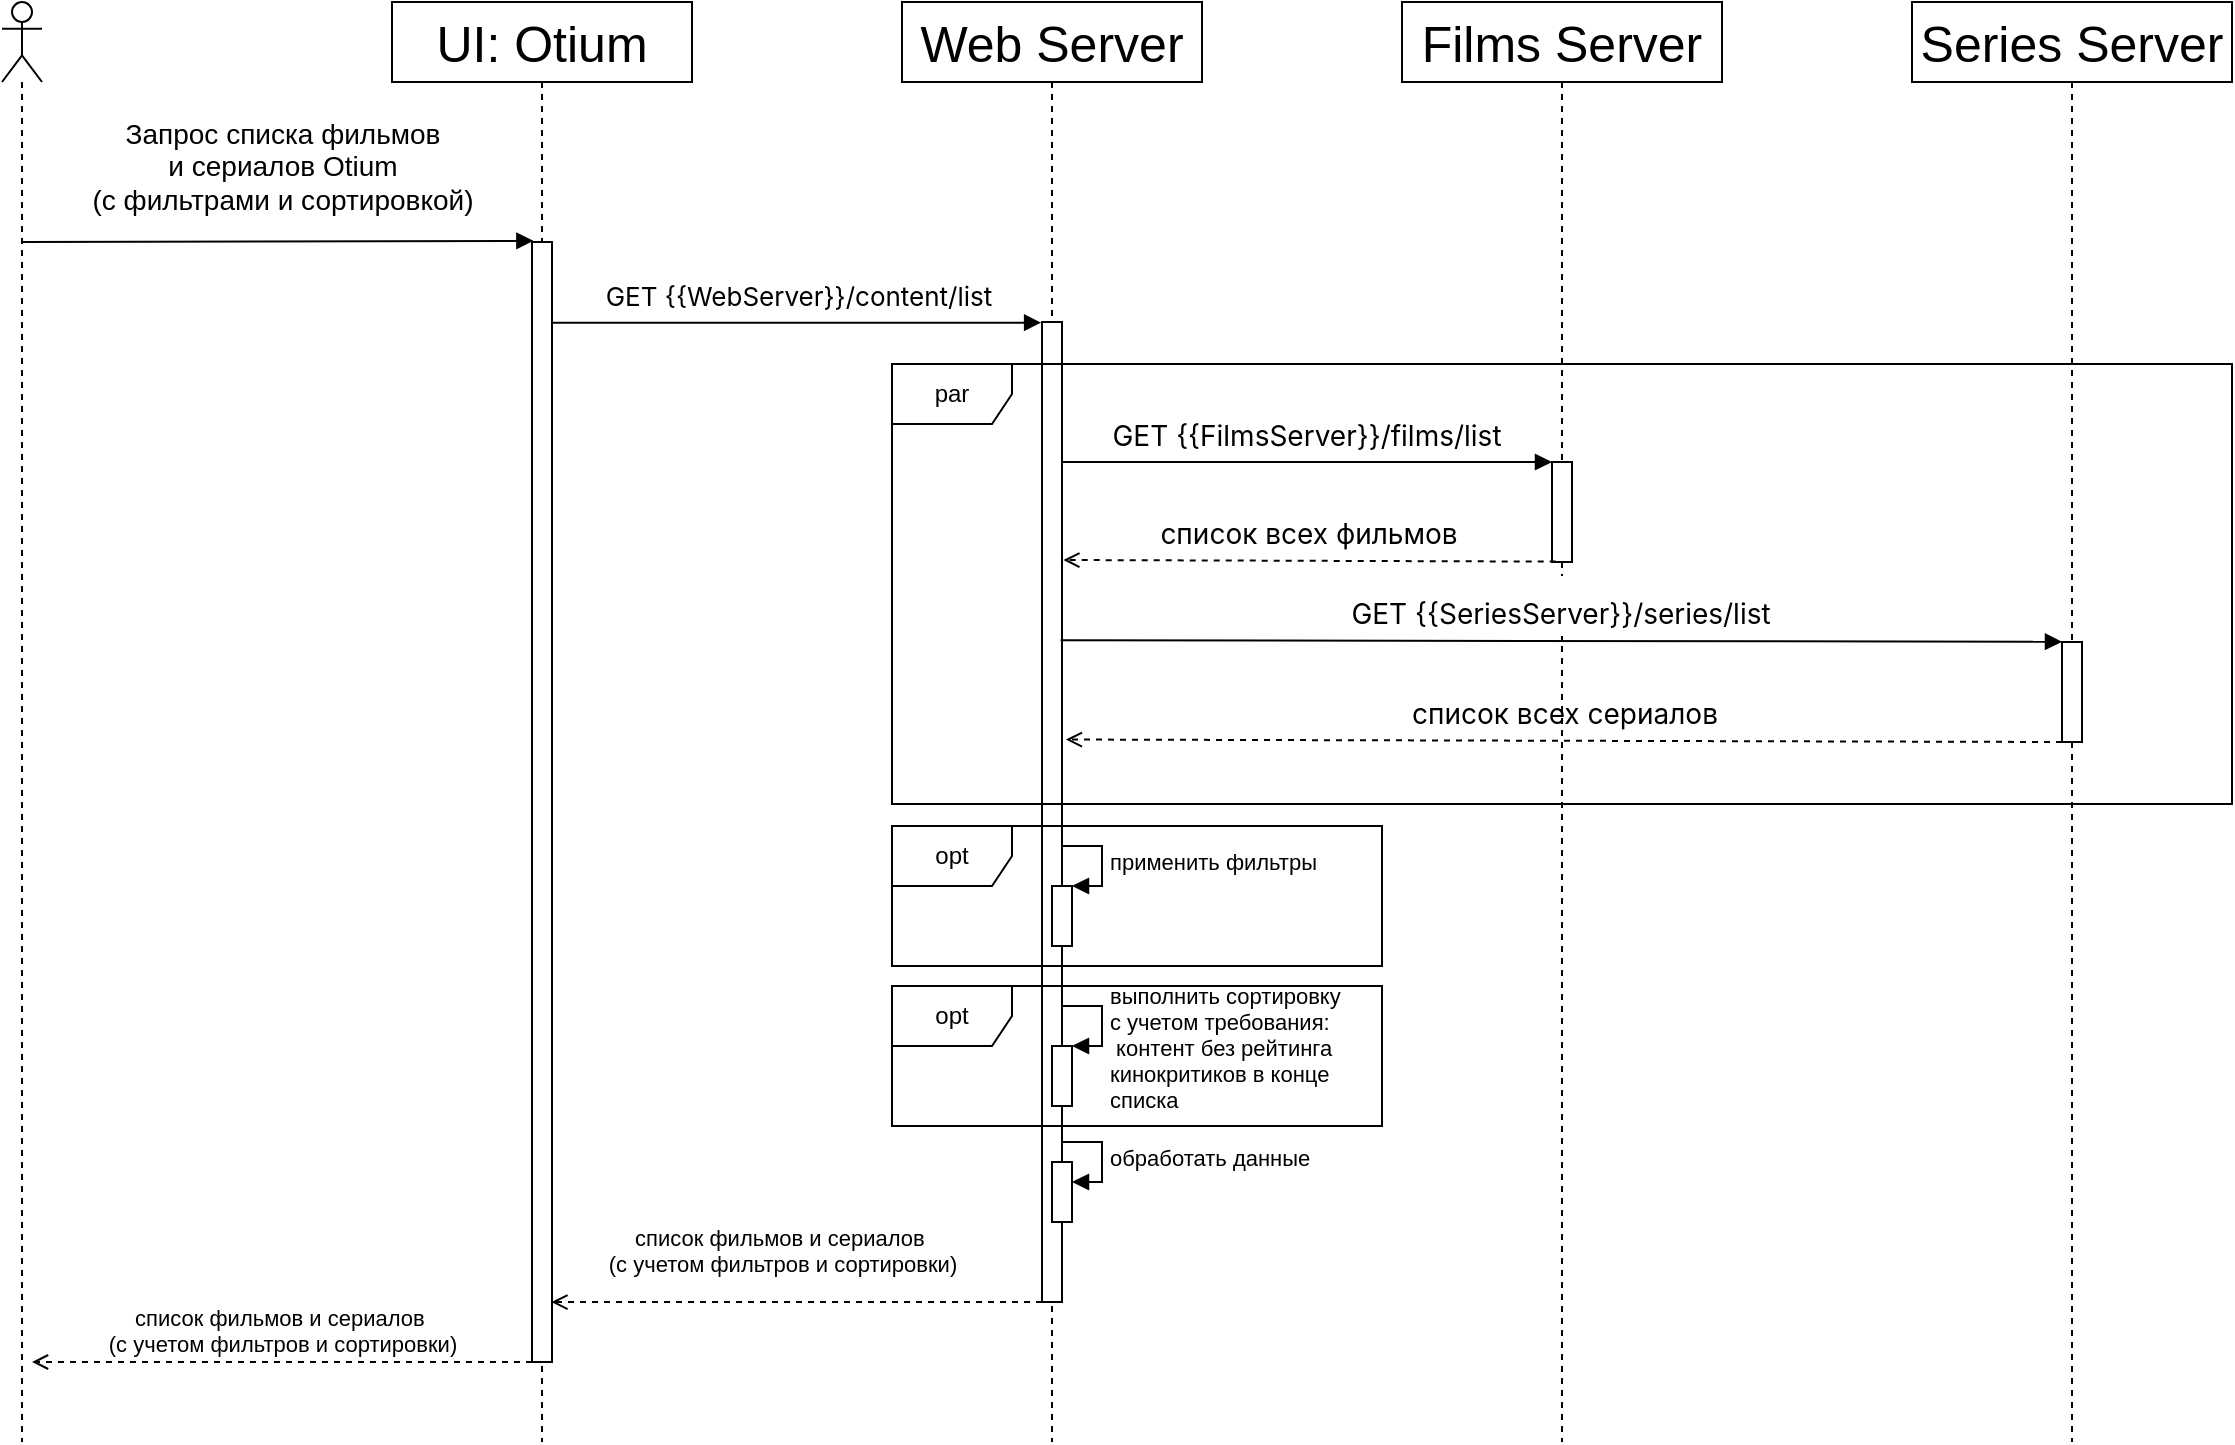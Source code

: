 <mxfile version="28.2.5" pages="2">
  <diagram id="7ac91c9_CYBIp-0gwyT7" name="После - UML Sequence - Otium">
    <mxGraphModel dx="1426" dy="-3835" grid="1" gridSize="10" guides="1" tooltips="1" connect="1" arrows="1" fold="1" page="1" pageScale="1" pageWidth="827" pageHeight="1169" math="0" shadow="0">
      <root>
        <mxCell id="0" />
        <mxCell id="1" parent="0" />
        <mxCell id="V6-xCPEkFxJYa7TapErr-5" value="" style="shape=umlLifeline;participant=umlActor;perimeter=lifelinePerimeter;whiteSpace=wrap;html=1;container=1;collapsible=0;recursiveResize=0;verticalAlign=top;spacingTop=36;outlineConnect=0;fontSize=25;" parent="1" vertex="1">
          <mxGeometry x="50" y="4910" width="20" height="720" as="geometry" />
        </mxCell>
        <mxCell id="V6-xCPEkFxJYa7TapErr-6" value="Запрос списка фильмов &lt;br&gt;и сериалов Otium &lt;br&gt;(с фильтрами и сортировкой)" style="html=1;verticalAlign=bottom;startArrow=none;startFill=0;endArrow=block;startSize=8;rounded=1;fontSize=14;entryX=0.069;entryY=-0.001;entryDx=0;entryDy=0;entryPerimeter=0;" parent="V6-xCPEkFxJYa7TapErr-5" target="V6-xCPEkFxJYa7TapErr-23" edge="1">
          <mxGeometry x="0.017" y="10" width="60" relative="1" as="geometry">
            <mxPoint x="10" y="120" as="sourcePoint" />
            <mxPoint x="70" y="120" as="targetPoint" />
            <mxPoint as="offset" />
          </mxGeometry>
        </mxCell>
        <mxCell id="V6-xCPEkFxJYa7TapErr-7" value="Web Server" style="shape=umlLifeline;perimeter=lifelinePerimeter;whiteSpace=wrap;html=1;container=1;collapsible=0;recursiveResize=0;outlineConnect=0;fontSize=25;" parent="1" vertex="1">
          <mxGeometry x="500" y="4910" width="150" height="720" as="geometry" />
        </mxCell>
        <mxCell id="V6-xCPEkFxJYa7TapErr-8" value="" style="html=1;points=[];perimeter=orthogonalPerimeter;fontFamily=Helvetica;fontSize=25;fontColor=default;align=center;strokeColor=default;fillColor=default;" parent="V6-xCPEkFxJYa7TapErr-7" vertex="1">
          <mxGeometry x="70" y="160" width="10" height="340" as="geometry" />
        </mxCell>
        <mxCell id="V6-xCPEkFxJYa7TapErr-9" value="применить фильтры&amp;nbsp;" style="edgeStyle=orthogonalEdgeStyle;html=1;align=left;spacingLeft=2;endArrow=block;rounded=0;entryX=1;entryY=0;" parent="V6-xCPEkFxJYa7TapErr-7" target="V6-xCPEkFxJYa7TapErr-12" edge="1">
          <mxGeometry x="0.013" relative="1" as="geometry">
            <mxPoint x="80" y="422" as="sourcePoint" />
            <Array as="points">
              <mxPoint x="100" y="422" />
              <mxPoint x="100" y="442" />
            </Array>
            <mxPoint as="offset" />
          </mxGeometry>
        </mxCell>
        <mxCell id="V6-xCPEkFxJYa7TapErr-10" value="&amp;nbsp;&lt;div&gt;&lt;br&gt;&lt;/div&gt;&lt;div&gt;выполнить сортировку&amp;nbsp;&lt;div&gt;с учетом требования:&amp;nbsp;&lt;div&gt;&amp;nbsp;контент без рейтинга&amp;nbsp;&lt;/div&gt;&lt;div&gt;кинокритиков в конце&amp;nbsp;&lt;/div&gt;&lt;div&gt;списка&lt;/div&gt;&lt;/div&gt;&lt;/div&gt;" style="edgeStyle=orthogonalEdgeStyle;html=1;align=left;spacingLeft=2;endArrow=block;rounded=0;entryX=1;entryY=0;" parent="V6-xCPEkFxJYa7TapErr-7" edge="1">
          <mxGeometry x="0.016" relative="1" as="geometry">
            <mxPoint x="80" y="502" as="sourcePoint" />
            <Array as="points">
              <mxPoint x="100" y="502" />
              <mxPoint x="100" y="522" />
            </Array>
            <mxPoint x="85" y="522" as="targetPoint" />
            <mxPoint as="offset" />
          </mxGeometry>
        </mxCell>
        <mxCell id="V6-xCPEkFxJYa7TapErr-11" value="" style="html=1;points=[];perimeter=orthogonalPerimeter;fontFamily=Helvetica;fontSize=25;fontColor=default;align=center;strokeColor=default;fillColor=default;" parent="V6-xCPEkFxJYa7TapErr-7" vertex="1">
          <mxGeometry x="70" y="160" width="10" height="490" as="geometry" />
        </mxCell>
        <mxCell id="V6-xCPEkFxJYa7TapErr-12" value="" style="html=1;points=[];perimeter=orthogonalPerimeter;" parent="V6-xCPEkFxJYa7TapErr-7" vertex="1">
          <mxGeometry x="75" y="442" width="10" height="30" as="geometry" />
        </mxCell>
        <mxCell id="V6-xCPEkFxJYa7TapErr-13" value="" style="html=1;points=[];perimeter=orthogonalPerimeter;" parent="V6-xCPEkFxJYa7TapErr-7" vertex="1">
          <mxGeometry x="75" y="522" width="10" height="30" as="geometry" />
        </mxCell>
        <mxCell id="V6-xCPEkFxJYa7TapErr-15" value="opt" style="shape=umlFrame;whiteSpace=wrap;html=1;pointerEvents=0;" parent="V6-xCPEkFxJYa7TapErr-7" vertex="1">
          <mxGeometry x="-5" y="412" width="245" height="70" as="geometry" />
        </mxCell>
        <mxCell id="V6-xCPEkFxJYa7TapErr-16" value="opt" style="shape=umlFrame;whiteSpace=wrap;html=1;pointerEvents=0;" parent="V6-xCPEkFxJYa7TapErr-7" vertex="1">
          <mxGeometry x="-5" y="492" width="245" height="70" as="geometry" />
        </mxCell>
        <mxCell id="V6-xCPEkFxJYa7TapErr-41" value="" style="html=1;points=[];perimeter=orthogonalPerimeter;" parent="V6-xCPEkFxJYa7TapErr-7" vertex="1">
          <mxGeometry x="75" y="580" width="10" height="30" as="geometry" />
        </mxCell>
        <mxCell id="V6-xCPEkFxJYa7TapErr-42" value="обработать данные&amp;nbsp;" style="edgeStyle=orthogonalEdgeStyle;html=1;align=left;spacingLeft=2;endArrow=block;rounded=0;entryX=1;entryY=0;" parent="V6-xCPEkFxJYa7TapErr-7" edge="1">
          <mxGeometry x="-0.003" relative="1" as="geometry">
            <mxPoint x="80" y="570" as="sourcePoint" />
            <Array as="points">
              <mxPoint x="100" y="570" />
              <mxPoint x="100" y="590" />
            </Array>
            <mxPoint as="offset" />
            <mxPoint x="85" y="590" as="targetPoint" />
          </mxGeometry>
        </mxCell>
        <mxCell id="V6-xCPEkFxJYa7TapErr-17" value="Series Server" style="shape=umlLifeline;perimeter=lifelinePerimeter;whiteSpace=wrap;html=1;container=1;collapsible=0;recursiveResize=0;outlineConnect=0;fontSize=25;" parent="1" vertex="1">
          <mxGeometry x="1005" y="4910" width="160" height="720" as="geometry" />
        </mxCell>
        <mxCell id="V6-xCPEkFxJYa7TapErr-18" value="" style="html=1;points=[];perimeter=orthogonalPerimeter;fontFamily=Helvetica;fontSize=25;fontColor=default;align=center;strokeColor=default;fillColor=default;" parent="V6-xCPEkFxJYa7TapErr-17" vertex="1">
          <mxGeometry x="75" y="320" width="10" height="50" as="geometry" />
        </mxCell>
        <mxCell id="V6-xCPEkFxJYa7TapErr-19" value="&lt;div style=&quot;text-align: left;&quot;&gt;&lt;font face=&quot;Inter, system-ui, -apple-system, system-ui, Segoe UI, Roboto, Oxygen, Ubuntu, Cantarell, Fira Sans, Droid Sans, Helvetica, Arial, sans-serif&quot;&gt;&lt;span style=&quot;font-size: 14px;&quot;&gt;список всех сериалов&lt;/span&gt;&lt;/font&gt;&lt;/div&gt;" style="html=1;verticalAlign=bottom;startArrow=none;endArrow=open;startSize=8;rounded=1;fontSize=25;startFill=0;endFill=0;dashed=1;entryX=1.192;entryY=0.614;entryDx=0;entryDy=0;entryPerimeter=0;exitX=-0.05;exitY=0.205;exitDx=0;exitDy=0;exitPerimeter=0;" parent="V6-xCPEkFxJYa7TapErr-17" target="V6-xCPEkFxJYa7TapErr-8" edge="1">
          <mxGeometry x="-0.001" relative="1" as="geometry">
            <mxPoint x="75" y="370" as="sourcePoint" />
            <mxPoint x="-170" y="370" as="targetPoint" />
            <mxPoint as="offset" />
          </mxGeometry>
        </mxCell>
        <mxCell id="V6-xCPEkFxJYa7TapErr-20" value="par" style="shape=umlFrame;whiteSpace=wrap;html=1;" parent="V6-xCPEkFxJYa7TapErr-17" vertex="1">
          <mxGeometry x="-510" y="181" width="670" height="220" as="geometry" />
        </mxCell>
        <mxCell id="V6-xCPEkFxJYa7TapErr-21" value="&lt;span style=&quot;background-color: rgb(255, 255, 255); font-size: 13px;&quot;&gt;&lt;font style=&quot;font-size: 13px;&quot;&gt;&lt;span style=&quot;font-family: Inter, system-ui, -apple-system, &amp;quot;system-ui&amp;quot;, &amp;quot;Segoe UI&amp;quot;, Roboto, Oxygen, Ubuntu, Cantarell, &amp;quot;Fira Sans&amp;quot;, &amp;quot;Droid Sans&amp;quot;, Helvetica, Arial, sans-serif; text-align: left;&quot; data-testid=&quot;resolvedVariable&quot; spellcheck=&quot;false&quot; class=&quot;resolvedVariable&quot;&gt;GET {{WebServer}}&lt;/span&gt;&lt;span style=&quot;font-family: Inter, system-ui, -apple-system, &amp;quot;system-ui&amp;quot;, &amp;quot;Segoe UI&amp;quot;, Roboto, Oxygen, Ubuntu, Cantarell, &amp;quot;Fira Sans&amp;quot;, &amp;quot;Droid Sans&amp;quot;, Helvetica, Arial, sans-serif; text-align: left;&quot; data-testid=&quot;resolvedVariable&quot; spellcheck=&quot;false&quot; class=&quot;resolvedVariable&quot;&gt;/&lt;/span&gt;&lt;/font&gt;&lt;span style=&quot;font-family: Inter, system-ui, -apple-system, &amp;quot;system-ui&amp;quot;, &amp;quot;Segoe UI&amp;quot;, Roboto, Oxygen, Ubuntu, Cantarell, &amp;quot;Fira Sans&amp;quot;, &amp;quot;Droid Sans&amp;quot;, Helvetica, Arial, sans-serif; text-align: left;&quot; data-offset-key=&quot;a3p1t-1-0&quot;&gt;&lt;span style=&quot;&quot; data-text=&quot;true&quot;&gt;content/list&lt;/span&gt;&lt;/span&gt;&lt;/span&gt;" style="html=1;verticalAlign=bottom;startArrow=none;endArrow=block;startSize=8;rounded=1;fontSize=25;entryX=-0.044;entryY=0.001;entryDx=0;entryDy=0;entryPerimeter=0;startFill=0;" parent="1" source="V6-xCPEkFxJYa7TapErr-23" target="V6-xCPEkFxJYa7TapErr-8" edge="1">
          <mxGeometry x="0.002" relative="1" as="geometry">
            <mxPoint x="255" y="4990" as="sourcePoint" />
            <mxPoint as="offset" />
          </mxGeometry>
        </mxCell>
        <mxCell id="V6-xCPEkFxJYa7TapErr-22" value="UI: Otium" style="shape=umlLifeline;perimeter=lifelinePerimeter;whiteSpace=wrap;html=1;container=1;collapsible=0;recursiveResize=0;outlineConnect=0;fontSize=25;" parent="1" vertex="1">
          <mxGeometry x="245" y="4910" width="150" height="720" as="geometry" />
        </mxCell>
        <mxCell id="V6-xCPEkFxJYa7TapErr-23" value="" style="html=1;points=[];perimeter=orthogonalPerimeter;fontFamily=Helvetica;fontSize=25;fontColor=default;align=center;strokeColor=default;fillColor=default;" parent="V6-xCPEkFxJYa7TapErr-22" vertex="1">
          <mxGeometry x="70" y="120" width="10" height="560" as="geometry" />
        </mxCell>
        <mxCell id="V6-xCPEkFxJYa7TapErr-24" value="список фильмов и сериалов &#xa;(с учетом фильтров и сортировки)" style="html=1;verticalAlign=bottom;startArrow=none;endArrow=open;startSize=8;rounded=1;startFill=0;endFill=0;dashed=1;entryX=1.017;entryY=0.307;entryDx=0;entryDy=0;entryPerimeter=0;" parent="V6-xCPEkFxJYa7TapErr-22" edge="1">
          <mxGeometry relative="1" as="geometry">
            <mxPoint x="70" y="680" as="sourcePoint" />
            <mxPoint x="-180" y="680" as="targetPoint" />
            <mxPoint as="offset" />
          </mxGeometry>
        </mxCell>
        <mxCell id="V6-xCPEkFxJYa7TapErr-25" value="Films Server" style="shape=umlLifeline;perimeter=lifelinePerimeter;whiteSpace=wrap;html=1;container=1;collapsible=0;recursiveResize=0;outlineConnect=0;fontSize=25;" parent="1" vertex="1">
          <mxGeometry x="750" y="4910" width="160" height="720" as="geometry" />
        </mxCell>
        <mxCell id="V6-xCPEkFxJYa7TapErr-26" value="" style="html=1;points=[];perimeter=orthogonalPerimeter;fontFamily=Helvetica;fontSize=25;fontColor=default;align=center;strokeColor=default;fillColor=default;" parent="V6-xCPEkFxJYa7TapErr-25" vertex="1">
          <mxGeometry x="75" y="230" width="10" height="50" as="geometry" />
        </mxCell>
        <mxCell id="V6-xCPEkFxJYa7TapErr-27" value="&lt;span style=&quot;background-color: rgb(255, 255, 255); font-size: 14px;&quot;&gt;&lt;font style=&quot;font-size: 14px;&quot;&gt;&lt;span style=&quot;font-family: Inter, system-ui, -apple-system, &amp;quot;system-ui&amp;quot;, &amp;quot;Segoe UI&amp;quot;, Roboto, Oxygen, Ubuntu, Cantarell, &amp;quot;Fira Sans&amp;quot;, &amp;quot;Droid Sans&amp;quot;, Helvetica, Arial, sans-serif; text-align: left;&quot; data-testid=&quot;resolvedVariable&quot; spellcheck=&quot;false&quot; class=&quot;resolvedVariable&quot;&gt;GET {{FilmsServer}}&lt;/span&gt;&lt;span style=&quot;font-family: Inter, system-ui, -apple-system, &amp;quot;system-ui&amp;quot;, &amp;quot;Segoe UI&amp;quot;, Roboto, Oxygen, Ubuntu, Cantarell, &amp;quot;Fira Sans&amp;quot;, &amp;quot;Droid Sans&amp;quot;, Helvetica, Arial, sans-serif; text-align: left;&quot; data-testid=&quot;resolvedVariable&quot; spellcheck=&quot;false&quot; class=&quot;resolvedVariable&quot;&gt;/films&lt;/span&gt;&lt;/font&gt;&lt;span style=&quot;font-family: Inter, system-ui, -apple-system, &amp;quot;system-ui&amp;quot;, &amp;quot;Segoe UI&amp;quot;, Roboto, Oxygen, Ubuntu, Cantarell, &amp;quot;Fira Sans&amp;quot;, &amp;quot;Droid Sans&amp;quot;, Helvetica, Arial, sans-serif; text-align: left;&quot; data-offset-key=&quot;a3p1t-1-0&quot;&gt;&lt;span style=&quot;&quot; data-text=&quot;true&quot;&gt;/list&lt;/span&gt;&lt;/span&gt;&lt;/span&gt;" style="html=1;verticalAlign=bottom;startArrow=none;endArrow=block;startSize=8;rounded=1;fontSize=25;entryX=-0.044;entryY=0.001;entryDx=0;entryDy=0;entryPerimeter=0;startFill=0;" parent="V6-xCPEkFxJYa7TapErr-25" edge="1">
          <mxGeometry x="-0.004" relative="1" as="geometry">
            <mxPoint x="-170" y="230" as="sourcePoint" />
            <mxPoint x="75" y="230" as="targetPoint" />
            <mxPoint as="offset" />
          </mxGeometry>
        </mxCell>
        <mxCell id="V6-xCPEkFxJYa7TapErr-28" value="&lt;span style=&quot;background-color: rgb(255, 255, 255); font-size: 14px;&quot;&gt;&lt;font style=&quot;font-size: 14px;&quot;&gt;&lt;span style=&quot;font-family: Inter, system-ui, -apple-system, &amp;quot;system-ui&amp;quot;, &amp;quot;Segoe UI&amp;quot;, Roboto, Oxygen, Ubuntu, Cantarell, &amp;quot;Fira Sans&amp;quot;, &amp;quot;Droid Sans&amp;quot;, Helvetica, Arial, sans-serif; text-align: left;&quot; data-testid=&quot;resolvedVariable&quot; spellcheck=&quot;false&quot; class=&quot;resolvedVariable&quot;&gt;GET {{SeriesServer}}&lt;/span&gt;&lt;span style=&quot;font-family: Inter, system-ui, -apple-system, &amp;quot;system-ui&amp;quot;, &amp;quot;Segoe UI&amp;quot;, Roboto, Oxygen, Ubuntu, Cantarell, &amp;quot;Fira Sans&amp;quot;, &amp;quot;Droid Sans&amp;quot;, Helvetica, Arial, sans-serif; text-align: left;&quot; data-testid=&quot;resolvedVariable&quot; spellcheck=&quot;false&quot; class=&quot;resolvedVariable&quot;&gt;/series&lt;/span&gt;&lt;/font&gt;&lt;span style=&quot;font-family: Inter, system-ui, -apple-system, &amp;quot;system-ui&amp;quot;, &amp;quot;Segoe UI&amp;quot;, Roboto, Oxygen, Ubuntu, Cantarell, &amp;quot;Fira Sans&amp;quot;, &amp;quot;Droid Sans&amp;quot;, Helvetica, Arial, sans-serif; text-align: left;&quot; data-offset-key=&quot;a3p1t-1-0&quot;&gt;&lt;span style=&quot;&quot; data-text=&quot;true&quot;&gt;/list&lt;/span&gt;&lt;/span&gt;&lt;/span&gt;" style="html=1;verticalAlign=bottom;startArrow=none;endArrow=block;startSize=8;rounded=1;fontSize=25;entryX=-0.044;entryY=0.001;entryDx=0;entryDy=0;entryPerimeter=0;startFill=0;exitX=0.933;exitY=0.468;exitDx=0;exitDy=0;exitPerimeter=0;" parent="V6-xCPEkFxJYa7TapErr-25" source="V6-xCPEkFxJYa7TapErr-8" edge="1">
          <mxGeometry x="-0.001" relative="1" as="geometry">
            <mxPoint x="85" y="319.87" as="sourcePoint" />
            <mxPoint x="330" y="319.87" as="targetPoint" />
            <mxPoint as="offset" />
          </mxGeometry>
        </mxCell>
        <mxCell id="V6-xCPEkFxJYa7TapErr-29" value="&lt;div style=&quot;text-align: left;&quot;&gt;&lt;font face=&quot;Inter, system-ui, -apple-system, system-ui, Segoe UI, Roboto, Oxygen, Ubuntu, Cantarell, Fira Sans, Droid Sans, Helvetica, Arial, sans-serif&quot;&gt;&lt;span style=&quot;font-size: 14px;&quot;&gt;список всех фильмов&lt;/span&gt;&lt;/font&gt;&lt;/div&gt;" style="html=1;verticalAlign=bottom;startArrow=none;endArrow=open;startSize=8;rounded=1;fontSize=25;startFill=0;endFill=0;dashed=1;entryX=1.067;entryY=0.35;entryDx=0;entryDy=0;entryPerimeter=0;exitX=0.186;exitY=0.996;exitDx=0;exitDy=0;exitPerimeter=0;" parent="1" source="V6-xCPEkFxJYa7TapErr-26" target="V6-xCPEkFxJYa7TapErr-8" edge="1">
          <mxGeometry x="0.002" relative="1" as="geometry">
            <mxPoint x="810" y="5190" as="sourcePoint" />
            <mxPoint x="580" y="5171" as="targetPoint" />
            <mxPoint as="offset" />
          </mxGeometry>
        </mxCell>
        <mxCell id="V6-xCPEkFxJYa7TapErr-14" value="список фильмов и сериалов &#xa;(с учетом фильтров и сортировки)" style="html=1;verticalAlign=bottom;startArrow=none;endArrow=open;startSize=8;rounded=1;startFill=0;endFill=0;dashed=1;exitX=0.502;exitY=0.693;exitDx=0;exitDy=0;exitPerimeter=0;" parent="1" edge="1">
          <mxGeometry x="0.06" y="-10" relative="1" as="geometry">
            <mxPoint x="570" y="5560" as="sourcePoint" />
            <mxPoint x="324.7" y="5560.04" as="targetPoint" />
            <mxPoint as="offset" />
          </mxGeometry>
        </mxCell>
      </root>
    </mxGraphModel>
  </diagram>
  <diagram id="qjlTD86mPPEza8RHr07y" name="До - UML Sequence - Otium">
    <mxGraphModel dx="3565" dy="2103" grid="1" gridSize="10" guides="1" tooltips="1" connect="1" arrows="1" fold="1" page="1" pageScale="1" pageWidth="827" pageHeight="1169" math="0" shadow="0">
      <root>
        <mxCell id="0" />
        <mxCell id="1" parent="0" />
        <mxCell id="-aoBLkYGr4sCsApF5WgV-1" value="par" style="shape=umlFrame;whiteSpace=wrap;html=1;" parent="1" vertex="1">
          <mxGeometry x="565" y="430" width="670" height="220" as="geometry" />
        </mxCell>
        <mxCell id="-aoBLkYGr4sCsApF5WgV-2" value="" style="shape=umlLifeline;participant=umlActor;perimeter=lifelinePerimeter;whiteSpace=wrap;html=1;container=1;collapsible=0;recursiveResize=0;verticalAlign=top;spacingTop=36;outlineConnect=0;fontSize=25;" parent="1" vertex="1">
          <mxGeometry x="120" y="250" width="20" height="720" as="geometry" />
        </mxCell>
        <mxCell id="-aoBLkYGr4sCsApF5WgV-3" value="Запрос списка фильмов &lt;br&gt;и сериалов Otium &lt;br&gt;(с фильтрами и сортировкой)" style="html=1;verticalAlign=bottom;startArrow=none;startFill=0;endArrow=block;startSize=8;rounded=1;fontSize=14;entryX=0.069;entryY=-0.001;entryDx=0;entryDy=0;entryPerimeter=0;" parent="-aoBLkYGr4sCsApF5WgV-2" target="-aoBLkYGr4sCsApF5WgV-13" edge="1">
          <mxGeometry width="60" relative="1" as="geometry">
            <mxPoint x="10" y="120" as="sourcePoint" />
            <mxPoint x="70" y="120" as="targetPoint" />
          </mxGeometry>
        </mxCell>
        <mxCell id="-aoBLkYGr4sCsApF5WgV-4" value="Web Server" style="shape=umlLifeline;perimeter=lifelinePerimeter;whiteSpace=wrap;html=1;container=1;collapsible=0;recursiveResize=0;outlineConnect=0;fontSize=25;" parent="1" vertex="1">
          <mxGeometry x="570" y="250" width="150" height="720" as="geometry" />
        </mxCell>
        <mxCell id="-aoBLkYGr4sCsApF5WgV-5" value="" style="html=1;points=[];perimeter=orthogonalPerimeter;fontFamily=Helvetica;fontSize=25;fontColor=default;align=center;strokeColor=default;fillColor=default;" parent="-aoBLkYGr4sCsApF5WgV-4" vertex="1">
          <mxGeometry x="70" y="160" width="10" height="340" as="geometry" />
        </mxCell>
        <mxCell id="-aoBLkYGr4sCsApF5WgV-6" value="" style="html=1;points=[];perimeter=orthogonalPerimeter;" parent="-aoBLkYGr4sCsApF5WgV-4" vertex="1">
          <mxGeometry x="75" y="430" width="10" height="40" as="geometry" />
        </mxCell>
        <mxCell id="-aoBLkYGr4sCsApF5WgV-7" value="обработать данные и&lt;br&gt;применить фильтры" style="edgeStyle=orthogonalEdgeStyle;html=1;align=left;spacingLeft=2;endArrow=block;rounded=0;entryX=1;entryY=0;" parent="-aoBLkYGr4sCsApF5WgV-4" target="-aoBLkYGr4sCsApF5WgV-6" edge="1">
          <mxGeometry relative="1" as="geometry">
            <mxPoint x="80" y="410" as="sourcePoint" />
            <Array as="points">
              <mxPoint x="120" y="410" />
              <mxPoint x="120" y="430" />
            </Array>
          </mxGeometry>
        </mxCell>
        <mxCell id="-aoBLkYGr4sCsApF5WgV-8" value="Series Server" style="shape=umlLifeline;perimeter=lifelinePerimeter;whiteSpace=wrap;html=1;container=1;collapsible=0;recursiveResize=0;outlineConnect=0;fontSize=25;" parent="1" vertex="1">
          <mxGeometry x="1075" y="250" width="160" height="720" as="geometry" />
        </mxCell>
        <mxCell id="-aoBLkYGr4sCsApF5WgV-9" value="" style="html=1;points=[];perimeter=orthogonalPerimeter;fontFamily=Helvetica;fontSize=25;fontColor=default;align=center;strokeColor=default;fillColor=default;" parent="-aoBLkYGr4sCsApF5WgV-8" vertex="1">
          <mxGeometry x="75" y="320" width="10" height="50" as="geometry" />
        </mxCell>
        <mxCell id="-aoBLkYGr4sCsApF5WgV-10" value="&lt;div style=&quot;text-align: left;&quot;&gt;&lt;font face=&quot;Inter, system-ui, -apple-system, system-ui, Segoe UI, Roboto, Oxygen, Ubuntu, Cantarell, Fira Sans, Droid Sans, Helvetica, Arial, sans-serif&quot;&gt;&lt;span style=&quot;font-size: 14px;&quot;&gt;список всех сериалов&lt;/span&gt;&lt;/font&gt;&lt;/div&gt;" style="html=1;verticalAlign=bottom;startArrow=none;endArrow=open;startSize=8;rounded=1;fontSize=25;startFill=0;endFill=0;dashed=1;entryX=1.192;entryY=0.614;entryDx=0;entryDy=0;entryPerimeter=0;exitX=-0.05;exitY=0.205;exitDx=0;exitDy=0;exitPerimeter=0;" parent="-aoBLkYGr4sCsApF5WgV-8" target="-aoBLkYGr4sCsApF5WgV-5" edge="1">
          <mxGeometry x="-0.001" relative="1" as="geometry">
            <mxPoint x="75" y="370" as="sourcePoint" />
            <mxPoint x="-170" y="370" as="targetPoint" />
            <mxPoint as="offset" />
          </mxGeometry>
        </mxCell>
        <mxCell id="-aoBLkYGr4sCsApF5WgV-11" value="&lt;span style=&quot;background-color: rgb(255, 255, 255); font-size: 13px;&quot;&gt;&lt;font style=&quot;font-size: 13px;&quot;&gt;&lt;span style=&quot;font-family: Inter, system-ui, -apple-system, &amp;quot;system-ui&amp;quot;, &amp;quot;Segoe UI&amp;quot;, Roboto, Oxygen, Ubuntu, Cantarell, &amp;quot;Fira Sans&amp;quot;, &amp;quot;Droid Sans&amp;quot;, Helvetica, Arial, sans-serif; text-align: left;&quot; data-testid=&quot;resolvedVariable&quot; spellcheck=&quot;false&quot; class=&quot;resolvedVariable&quot;&gt;GET {{WebServer}}&lt;/span&gt;&lt;span style=&quot;font-family: Inter, system-ui, -apple-system, &amp;quot;system-ui&amp;quot;, &amp;quot;Segoe UI&amp;quot;, Roboto, Oxygen, Ubuntu, Cantarell, &amp;quot;Fira Sans&amp;quot;, &amp;quot;Droid Sans&amp;quot;, Helvetica, Arial, sans-serif; text-align: left;&quot; data-testid=&quot;resolvedVariable&quot; spellcheck=&quot;false&quot; class=&quot;resolvedVariable&quot;&gt;/&lt;/span&gt;&lt;/font&gt;&lt;span style=&quot;font-family: Inter, system-ui, -apple-system, &amp;quot;system-ui&amp;quot;, &amp;quot;Segoe UI&amp;quot;, Roboto, Oxygen, Ubuntu, Cantarell, &amp;quot;Fira Sans&amp;quot;, &amp;quot;Droid Sans&amp;quot;, Helvetica, Arial, sans-serif; text-align: left;&quot; data-offset-key=&quot;a3p1t-1-0&quot;&gt;&lt;span style=&quot;&quot; data-text=&quot;true&quot;&gt;content/list&lt;/span&gt;&lt;/span&gt;&lt;/span&gt;" style="html=1;verticalAlign=bottom;startArrow=none;endArrow=block;startSize=8;rounded=1;fontSize=25;entryX=-0.044;entryY=0.001;entryDx=0;entryDy=0;entryPerimeter=0;startFill=0;" parent="1" source="-aoBLkYGr4sCsApF5WgV-13" target="-aoBLkYGr4sCsApF5WgV-5" edge="1">
          <mxGeometry x="-0.001" relative="1" as="geometry">
            <mxPoint x="325" y="330" as="sourcePoint" />
            <mxPoint as="offset" />
          </mxGeometry>
        </mxCell>
        <mxCell id="-aoBLkYGr4sCsApF5WgV-12" value="UI: Otium" style="shape=umlLifeline;perimeter=lifelinePerimeter;whiteSpace=wrap;html=1;container=1;collapsible=0;recursiveResize=0;outlineConnect=0;fontSize=25;" parent="1" vertex="1">
          <mxGeometry x="315" y="250" width="150" height="720" as="geometry" />
        </mxCell>
        <mxCell id="-aoBLkYGr4sCsApF5WgV-13" value="" style="html=1;points=[];perimeter=orthogonalPerimeter;fontFamily=Helvetica;fontSize=25;fontColor=default;align=center;strokeColor=default;fillColor=default;" parent="-aoBLkYGr4sCsApF5WgV-12" vertex="1">
          <mxGeometry x="70" y="120" width="10" height="540" as="geometry" />
        </mxCell>
        <mxCell id="-aoBLkYGr4sCsApF5WgV-14" value="список фильмов и сериалов &#xa;(с учетом фильтров и сортировки)" style="html=1;verticalAlign=bottom;startArrow=none;endArrow=open;startSize=8;rounded=1;startFill=0;endFill=0;dashed=1;entryX=1.017;entryY=0.307;entryDx=0;entryDy=0;entryPerimeter=0;" parent="-aoBLkYGr4sCsApF5WgV-12" edge="1">
          <mxGeometry relative="1" as="geometry">
            <mxPoint x="65" y="540" as="sourcePoint" />
            <mxPoint x="-185" y="540" as="targetPoint" />
            <mxPoint as="offset" />
          </mxGeometry>
        </mxCell>
        <mxCell id="-aoBLkYGr4sCsApF5WgV-15" value="Films Server" style="shape=umlLifeline;perimeter=lifelinePerimeter;whiteSpace=wrap;html=1;container=1;collapsible=0;recursiveResize=0;outlineConnect=0;fontSize=25;" parent="1" vertex="1">
          <mxGeometry x="820" y="250" width="160" height="720" as="geometry" />
        </mxCell>
        <mxCell id="-aoBLkYGr4sCsApF5WgV-16" value="" style="html=1;points=[];perimeter=orthogonalPerimeter;fontFamily=Helvetica;fontSize=25;fontColor=default;align=center;strokeColor=default;fillColor=default;" parent="-aoBLkYGr4sCsApF5WgV-15" vertex="1">
          <mxGeometry x="75" y="230" width="10" height="50" as="geometry" />
        </mxCell>
        <mxCell id="-aoBLkYGr4sCsApF5WgV-17" value="&lt;span style=&quot;background-color: rgb(255, 255, 255); font-size: 14px;&quot;&gt;&lt;font style=&quot;font-size: 14px;&quot;&gt;&lt;span style=&quot;font-family: Inter, system-ui, -apple-system, &amp;quot;system-ui&amp;quot;, &amp;quot;Segoe UI&amp;quot;, Roboto, Oxygen, Ubuntu, Cantarell, &amp;quot;Fira Sans&amp;quot;, &amp;quot;Droid Sans&amp;quot;, Helvetica, Arial, sans-serif; text-align: left;&quot; data-testid=&quot;resolvedVariable&quot; spellcheck=&quot;false&quot; class=&quot;resolvedVariable&quot;&gt;GET {{FilmsServer}}&lt;/span&gt;&lt;span style=&quot;font-family: Inter, system-ui, -apple-system, &amp;quot;system-ui&amp;quot;, &amp;quot;Segoe UI&amp;quot;, Roboto, Oxygen, Ubuntu, Cantarell, &amp;quot;Fira Sans&amp;quot;, &amp;quot;Droid Sans&amp;quot;, Helvetica, Arial, sans-serif; text-align: left;&quot; data-testid=&quot;resolvedVariable&quot; spellcheck=&quot;false&quot; class=&quot;resolvedVariable&quot;&gt;/films&lt;/span&gt;&lt;/font&gt;&lt;span style=&quot;font-family: Inter, system-ui, -apple-system, &amp;quot;system-ui&amp;quot;, &amp;quot;Segoe UI&amp;quot;, Roboto, Oxygen, Ubuntu, Cantarell, &amp;quot;Fira Sans&amp;quot;, &amp;quot;Droid Sans&amp;quot;, Helvetica, Arial, sans-serif; text-align: left;&quot; data-offset-key=&quot;a3p1t-1-0&quot;&gt;&lt;span style=&quot;&quot; data-text=&quot;true&quot;&gt;/list&lt;/span&gt;&lt;/span&gt;&lt;/span&gt;" style="html=1;verticalAlign=bottom;startArrow=none;endArrow=block;startSize=8;rounded=1;fontSize=25;entryX=-0.044;entryY=0.001;entryDx=0;entryDy=0;entryPerimeter=0;startFill=0;" parent="-aoBLkYGr4sCsApF5WgV-15" edge="1">
          <mxGeometry x="-0.001" relative="1" as="geometry">
            <mxPoint x="-170" y="230" as="sourcePoint" />
            <mxPoint x="75" y="230" as="targetPoint" />
            <mxPoint as="offset" />
          </mxGeometry>
        </mxCell>
        <mxCell id="-aoBLkYGr4sCsApF5WgV-18" value="&lt;span style=&quot;background-color: rgb(255, 255, 255); font-size: 14px;&quot;&gt;&lt;font style=&quot;font-size: 14px;&quot;&gt;&lt;span style=&quot;font-family: Inter, system-ui, -apple-system, &amp;quot;system-ui&amp;quot;, &amp;quot;Segoe UI&amp;quot;, Roboto, Oxygen, Ubuntu, Cantarell, &amp;quot;Fira Sans&amp;quot;, &amp;quot;Droid Sans&amp;quot;, Helvetica, Arial, sans-serif; text-align: left;&quot; data-testid=&quot;resolvedVariable&quot; spellcheck=&quot;false&quot; class=&quot;resolvedVariable&quot;&gt;GET {{SeriesServer}}&lt;/span&gt;&lt;span style=&quot;font-family: Inter, system-ui, -apple-system, &amp;quot;system-ui&amp;quot;, &amp;quot;Segoe UI&amp;quot;, Roboto, Oxygen, Ubuntu, Cantarell, &amp;quot;Fira Sans&amp;quot;, &amp;quot;Droid Sans&amp;quot;, Helvetica, Arial, sans-serif; text-align: left;&quot; data-testid=&quot;resolvedVariable&quot; spellcheck=&quot;false&quot; class=&quot;resolvedVariable&quot;&gt;/series&lt;/span&gt;&lt;/font&gt;&lt;span style=&quot;font-family: Inter, system-ui, -apple-system, &amp;quot;system-ui&amp;quot;, &amp;quot;Segoe UI&amp;quot;, Roboto, Oxygen, Ubuntu, Cantarell, &amp;quot;Fira Sans&amp;quot;, &amp;quot;Droid Sans&amp;quot;, Helvetica, Arial, sans-serif; text-align: left;&quot; data-offset-key=&quot;a3p1t-1-0&quot;&gt;&lt;span style=&quot;&quot; data-text=&quot;true&quot;&gt;/list&lt;/span&gt;&lt;/span&gt;&lt;/span&gt;" style="html=1;verticalAlign=bottom;startArrow=none;endArrow=block;startSize=8;rounded=1;fontSize=25;entryX=-0.044;entryY=0.001;entryDx=0;entryDy=0;entryPerimeter=0;startFill=0;exitX=0.933;exitY=0.468;exitDx=0;exitDy=0;exitPerimeter=0;" parent="-aoBLkYGr4sCsApF5WgV-15" source="-aoBLkYGr4sCsApF5WgV-5" edge="1">
          <mxGeometry x="-0.001" relative="1" as="geometry">
            <mxPoint x="85" y="319.87" as="sourcePoint" />
            <mxPoint x="330" y="319.87" as="targetPoint" />
            <mxPoint as="offset" />
          </mxGeometry>
        </mxCell>
        <mxCell id="-aoBLkYGr4sCsApF5WgV-19" value="&lt;div style=&quot;text-align: left;&quot;&gt;&lt;font face=&quot;Inter, system-ui, -apple-system, system-ui, Segoe UI, Roboto, Oxygen, Ubuntu, Cantarell, Fira Sans, Droid Sans, Helvetica, Arial, sans-serif&quot;&gt;&lt;span style=&quot;font-size: 14px;&quot;&gt;список всех фильмов&lt;/span&gt;&lt;/font&gt;&lt;/div&gt;" style="html=1;verticalAlign=bottom;startArrow=none;endArrow=open;startSize=8;rounded=1;fontSize=25;startFill=0;endFill=0;dashed=1;entryX=1.067;entryY=0.35;entryDx=0;entryDy=0;entryPerimeter=0;exitX=0.186;exitY=0.996;exitDx=0;exitDy=0;exitPerimeter=0;" parent="1" source="-aoBLkYGr4sCsApF5WgV-16" target="-aoBLkYGr4sCsApF5WgV-5" edge="1">
          <mxGeometry x="-0.001" relative="1" as="geometry">
            <mxPoint x="880" y="530" as="sourcePoint" />
            <mxPoint x="650" y="511" as="targetPoint" />
            <mxPoint as="offset" />
          </mxGeometry>
        </mxCell>
        <mxCell id="-aoBLkYGr4sCsApF5WgV-20" value="список фильмов и сериалов &#xa;(с учетом фильтров и сортировки)" style="html=1;verticalAlign=bottom;startArrow=none;endArrow=open;startSize=8;rounded=1;startFill=0;endFill=0;dashed=1;exitX=0.502;exitY=0.693;exitDx=0;exitDy=0;exitPerimeter=0;" parent="1" source="-aoBLkYGr4sCsApF5WgV-4" edge="1">
          <mxGeometry x="-0.001" relative="1" as="geometry">
            <mxPoint x="640" y="880" as="sourcePoint" />
            <mxPoint x="400" y="749" as="targetPoint" />
            <mxPoint as="offset" />
          </mxGeometry>
        </mxCell>
      </root>
    </mxGraphModel>
  </diagram>
</mxfile>
